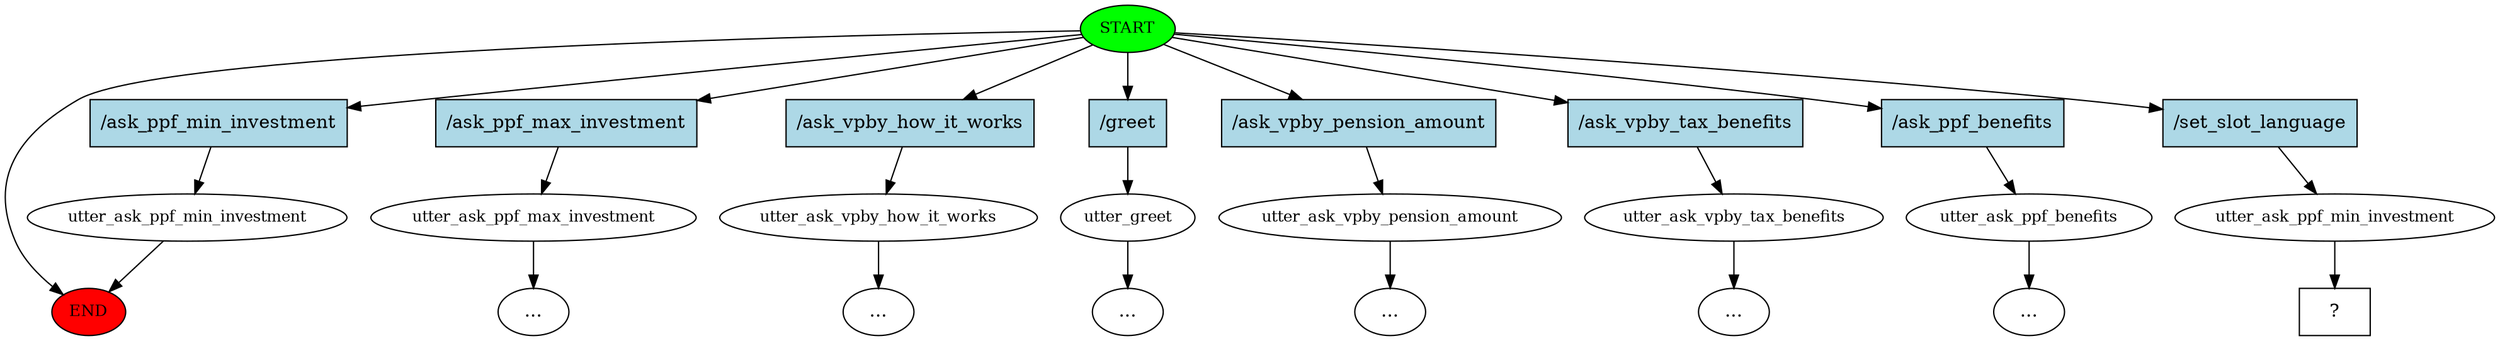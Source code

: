digraph  {
0 [class="start active", fillcolor=green, fontsize=12, label=START, style=filled];
"-1" [class=end, fillcolor=red, fontsize=12, label=END, style=filled];
1 [class="", fontsize=12, label=utter_ask_ppf_min_investment];
2 [class="", fontsize=12, label=utter_ask_ppf_max_investment];
"-3" [class=ellipsis, label="..."];
3 [class="", fontsize=12, label=utter_ask_vpby_how_it_works];
"-4" [class=ellipsis, label="..."];
4 [class="", fontsize=12, label=utter_greet];
"-7" [class=ellipsis, label="..."];
7 [class="", fontsize=12, label=utter_ask_vpby_pension_amount];
"-8" [class=ellipsis, label="..."];
8 [class="", fontsize=12, label=utter_ask_vpby_tax_benefits];
"-9" [class=ellipsis, label="..."];
9 [class="", fontsize=12, label=utter_ask_ppf_benefits];
"-10" [class=ellipsis, label="..."];
10 [class=active, fontsize=12, label=utter_ask_ppf_min_investment];
11 [class="intent dashed active", label="  ?  ", shape=rect];
12 [class=intent, fillcolor=lightblue, label="/ask_ppf_min_investment", shape=rect, style=filled];
13 [class=intent, fillcolor=lightblue, label="/ask_ppf_max_investment", shape=rect, style=filled];
14 [class=intent, fillcolor=lightblue, label="/ask_vpby_how_it_works", shape=rect, style=filled];
15 [class=intent, fillcolor=lightblue, label="/greet", shape=rect, style=filled];
16 [class=intent, fillcolor=lightblue, label="/ask_vpby_pension_amount", shape=rect, style=filled];
17 [class=intent, fillcolor=lightblue, label="/ask_vpby_tax_benefits", shape=rect, style=filled];
18 [class=intent, fillcolor=lightblue, label="/ask_ppf_benefits", shape=rect, style=filled];
19 [class="intent active", fillcolor=lightblue, label="/set_slot_language", shape=rect, style=filled];
0 -> "-1"  [class="", key=NONE, label=""];
0 -> 12  [class="", key=0];
0 -> 13  [class="", key=0];
0 -> 14  [class="", key=0];
0 -> 15  [class="", key=0];
0 -> 16  [class="", key=0];
0 -> 17  [class="", key=0];
0 -> 18  [class="", key=0];
0 -> 19  [class=active, key=0];
1 -> "-1"  [class="", key=NONE, label=""];
2 -> "-3"  [class="", key=NONE, label=""];
3 -> "-4"  [class="", key=NONE, label=""];
4 -> "-7"  [class="", key=NONE, label=""];
7 -> "-8"  [class="", key=NONE, label=""];
8 -> "-9"  [class="", key=NONE, label=""];
9 -> "-10"  [class="", key=NONE, label=""];
10 -> 11  [class=active, key=NONE, label=""];
12 -> 1  [class="", key=0];
13 -> 2  [class="", key=0];
14 -> 3  [class="", key=0];
15 -> 4  [class="", key=0];
16 -> 7  [class="", key=0];
17 -> 8  [class="", key=0];
18 -> 9  [class="", key=0];
19 -> 10  [class=active, key=0];
}
